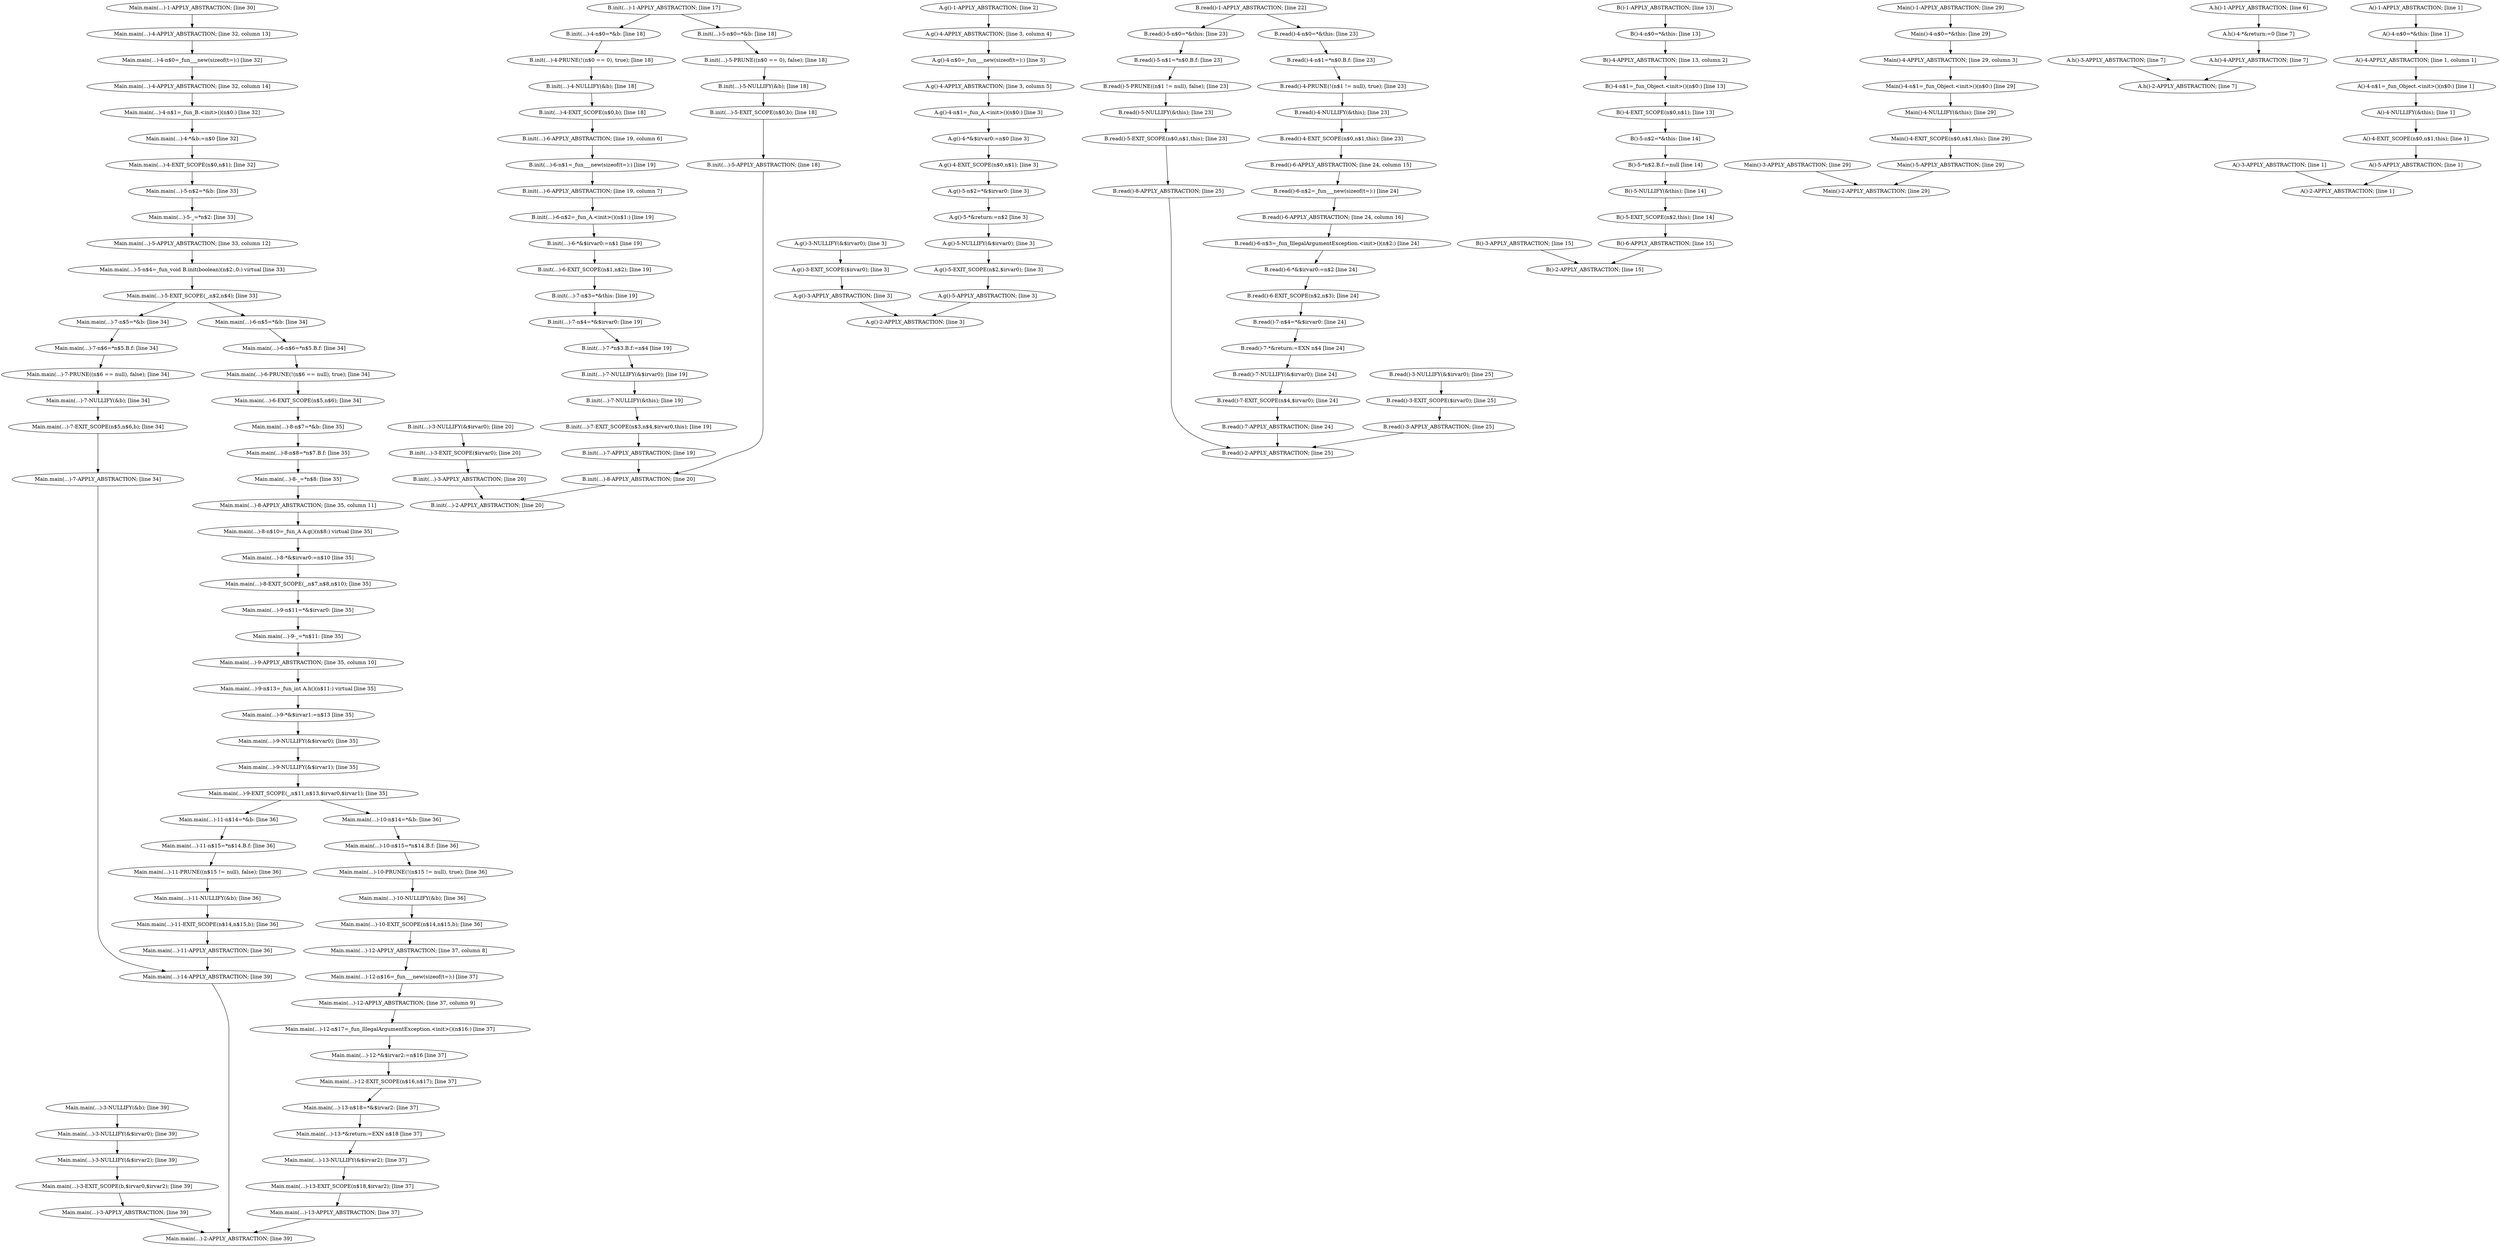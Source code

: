 digraph G {
  "Main.main(...)-9-n$13=_fun_int A.h()(n$11:) virtual [line 35]";
  "B.init(...)-3-NULLIFY(&$irvar0); [line 20]";
  "B.init(...)-5-EXIT_SCOPE(n$0,b); [line 18]";
  "A.g()-5-NULLIFY(&$irvar0); [line 3]";
  "B.read()-4-EXIT_SCOPE(n$0,n$1,this); [line 23]";
  "B()-3-APPLY_ABSTRACTION; [line 15]";
  "A.g()-4-n$0=_fun___new(sizeof(t=):) [line 3]";
  "B.read()-4-n$1=*n$0.B.f: [line 23]";
  "A.g()-4-APPLY_ABSTRACTION; [line 3, column 4]";
  "B()-4-n$1=_fun_Object.<init>()(n$0:) [line 13]";
  "B.read()-8-APPLY_ABSTRACTION; [line 25]";
  "Main.main(...)-4-n$0=_fun___new(sizeof(t=):) [line 32]";
  "Main.main(...)-8-n$10=_fun_A A.g()(n$8:) virtual [line 35]";
  "A.g()-3-APPLY_ABSTRACTION; [line 3]";
  "A.g()-4-*&$irvar0:=n$0 [line 3]";
  "B()-5-*n$2.B.f:=null [line 14]";
  "B.init(...)-4-NULLIFY(&b); [line 18]";
  "Main.main(...)-3-NULLIFY(&b); [line 39]";
  "B.init(...)-6-*&$irvar0:=n$1 [line 19]";
  "Main.main(...)-4-APPLY_ABSTRACTION; [line 32, column 13]";
  "Main()-4-NULLIFY(&this); [line 29]";
  "Main.main(...)-6-PRUNE(!(n$6 == null), true); [line 34]";
  "A.h()-4-*&return:=0 [line 7]";
  "B.read()-1-APPLY_ABSTRACTION; [line 22]";
  "Main.main(...)-9-NULLIFY(&$irvar1); [line 35]";
  "B.init(...)-7-n$4=*&$irvar0: [line 19]";
  "B.read()-7-APPLY_ABSTRACTION; [line 24]";
  "A.g()-2-APPLY_ABSTRACTION; [line 3]";
  "Main.main(...)-7-EXIT_SCOPE(n$5,n$6,b); [line 34]";
  "B.init(...)-7-NULLIFY(&this); [line 19]";
  "A()-4-NULLIFY(&this); [line 1]";
  "A.h()-4-APPLY_ABSTRACTION; [line 7]";
  "B()-5-EXIT_SCOPE(n$2,this); [line 14]";
  "Main.main(...)-9-_=*n$11: [line 35]";
  "Main.main(...)-11-EXIT_SCOPE(n$14,n$15,b); [line 36]";
  "Main.main(...)-12-EXIT_SCOPE(n$16,n$17); [line 37]";
  "B.read()-5-EXIT_SCOPE(n$0,n$1,this); [line 23]";
  "Main.main(...)-6-EXIT_SCOPE(n$5,n$6); [line 34]";
  "B.init(...)-7-NULLIFY(&$irvar0); [line 19]";
  "B()-4-EXIT_SCOPE(n$0,n$1); [line 13]";
  "Main.main(...)-3-APPLY_ABSTRACTION; [line 39]";
  "Main.main(...)-11-n$15=*n$14.B.f: [line 36]";
  "Main()-3-APPLY_ABSTRACTION; [line 29]";
  "Main.main(...)-3-EXIT_SCOPE(b,$irvar0,$irvar2); [line 39]";
  "Main.main(...)-14-APPLY_ABSTRACTION; [line 39]";
  "A.g()-5-EXIT_SCOPE(n$2,$irvar0); [line 3]";
  "Main.main(...)-7-n$5=*&b: [line 34]";
  "Main.main(...)-11-NULLIFY(&b); [line 36]";
  "Main.main(...)-11-n$14=*&b: [line 36]";
  "B.init(...)-8-APPLY_ABSTRACTION; [line 20]";
  "B.read()-7-NULLIFY(&$irvar0); [line 24]";
  "Main.main(...)-3-NULLIFY(&$irvar2); [line 39]";
  "Main.main(...)-9-NULLIFY(&$irvar0); [line 35]";
  "Main.main(...)-10-n$15=*n$14.B.f: [line 36]";
  "Main.main(...)-4-APPLY_ABSTRACTION; [line 32, column 14]";
  "Main()-4-APPLY_ABSTRACTION; [line 29, column 3]";
  "B.init(...)-5-PRUNE((n$0 == 0), false); [line 18]";
  "Main.main(...)-5-n$2=*&b: [line 33]";
  "Main.main(...)-6-n$5=*&b: [line 34]";
  "A()-4-APPLY_ABSTRACTION; [line 1, column 1]";
  "B.read()-7-EXIT_SCOPE(n$4,$irvar0); [line 24]";
  "A.g()-4-APPLY_ABSTRACTION; [line 3, column 5]";
  "Main.main(...)-8-APPLY_ABSTRACTION; [line 35, column 11]";
  "Main.main(...)-8-n$8=*n$7.B.f: [line 35]";
  "Main()-5-APPLY_ABSTRACTION; [line 29]";
  "Main.main(...)-4-*&b:=n$0 [line 32]";
  "Main.main(...)-5-APPLY_ABSTRACTION; [line 33, column 12]";
  "B.read()-7-n$4=*&$irvar0: [line 24]";
  "A()-2-APPLY_ABSTRACTION; [line 1]";
  "B.init(...)-1-APPLY_ABSTRACTION; [line 17]";
  "B.init(...)-2-APPLY_ABSTRACTION; [line 20]";
  "A.g()-5-n$2=*&$irvar0: [line 3]";
  "B()-4-APPLY_ABSTRACTION; [line 13, column 2]";
  "Main()-4-n$0=*&this: [line 29]";
  "Main.main(...)-13-EXIT_SCOPE(n$18,$irvar2); [line 37]";
  "B.init(...)-3-EXIT_SCOPE($irvar0); [line 20]";
  "B.read()-5-n$0=*&this: [line 23]";
  "A.g()-4-EXIT_SCOPE(n$0,n$1); [line 3]";
  "B.read()-2-APPLY_ABSTRACTION; [line 25]";
  "Main.main(...)-2-APPLY_ABSTRACTION; [line 39]";
  "B.init(...)-4-n$0=*&b: [line 18]";
  "Main()-4-EXIT_SCOPE(n$0,n$1,this); [line 29]";
  "B.init(...)-5-APPLY_ABSTRACTION; [line 18]";
  "B.init(...)-7-EXIT_SCOPE(n$3,n$4,$irvar0,this); [line 19]";
  "Main.main(...)-10-NULLIFY(&b); [line 36]";
  "B.init(...)-6-n$2=_fun_A.<init>()(n$1:) [line 19]";
  "A.h()-1-APPLY_ABSTRACTION; [line 6]";
  "A.g()-5-*&return:=n$2 [line 3]";
  "Main.main(...)-12-APPLY_ABSTRACTION; [line 37, column 8]";
  "A.h()-2-APPLY_ABSTRACTION; [line 7]";
  "A()-4-EXIT_SCOPE(n$0,n$1,this); [line 1]";
  "B.read()-6-APPLY_ABSTRACTION; [line 24, column 16]";
  "Main()-4-n$1=_fun_Object.<init>()(n$0:) [line 29]";
  "Main.main(...)-10-PRUNE(!(n$15 != null), true); [line 36]";
  "A.g()-3-EXIT_SCOPE($irvar0); [line 3]";
  "A()-5-APPLY_ABSTRACTION; [line 1]";
  "B.read()-6-n$2=_fun___new(sizeof(t=):) [line 24]";
  "Main.main(...)-13-*&return:=EXN n$18 [line 37]";
  "Main.main(...)-9-n$11=*&$irvar0: [line 35]";
  "Main.main(...)-11-APPLY_ABSTRACTION; [line 36]";
  "A()-4-n$0=*&this: [line 1]";
  "Main()-1-APPLY_ABSTRACTION; [line 29]";
  "Main.main(...)-5-_=*n$2: [line 33]";
  "Main.main(...)-10-EXIT_SCOPE(n$14,n$15,b); [line 36]";
  "B.init(...)-6-APPLY_ABSTRACTION; [line 19, column 6]";
  "B.read()-3-NULLIFY(&$irvar0); [line 25]";
  "Main.main(...)-8-EXIT_SCOPE(_,n$7,n$8,n$10); [line 35]";
  "B()-4-n$0=*&this: [line 13]";
  "B.read()-6-*&$irvar0:=n$2 [line 24]";
  "B.init(...)-5-NULLIFY(&b); [line 18]";
  "A.g()-1-APPLY_ABSTRACTION; [line 2]";
  "Main.main(...)-7-n$6=*n$5.B.f: [line 34]";
  "B.read()-6-EXIT_SCOPE(n$2,n$3); [line 24]";
  "B.read()-6-n$3=_fun_IllegalArgumentException.<init>()(n$2:) [line 24]";
  "Main.main(...)-3-NULLIFY(&$irvar0); [line 39]";
  "B.read()-4-PRUNE(!(n$1 != null), true); [line 23]";
  "B.init(...)-6-n$1=_fun___new(sizeof(t=):) [line 19]";
  "B()-1-APPLY_ABSTRACTION; [line 13]";
  "Main.main(...)-13-n$18=*&$irvar2: [line 37]";
  "B.init(...)-7-APPLY_ABSTRACTION; [line 19]";
  "Main.main(...)-4-EXIT_SCOPE(n$0,n$1); [line 32]";
  "Main.main(...)-13-NULLIFY(&$irvar2); [line 37]";
  "Main.main(...)-9-EXIT_SCOPE(_,n$11,n$13,$irvar0,$irvar1); [line 35]";
  "Main.main(...)-12-APPLY_ABSTRACTION; [line 37, column 9]";
  "Main.main(...)-13-APPLY_ABSTRACTION; [line 37]";
  "Main.main(...)-7-PRUNE((n$6 == null), false); [line 34]";
  "B.init(...)-4-EXIT_SCOPE(n$0,b); [line 18]";
  "A()-4-n$1=_fun_Object.<init>()(n$0:) [line 1]";
  "Main.main(...)-12-n$17=_fun_IllegalArgumentException.<init>()(n$16:) [line 37]";
  "Main.main(...)-8-_=*n$8: [line 35]";
  "Main.main(...)-9-*&$irvar1:=n$13 [line 35]";
  "Main.main(...)-10-n$14=*&b: [line 36]";
  "B.init(...)-5-n$0=*&b: [line 18]";
  "B.read()-7-*&return:=EXN n$4 [line 24]";
  "Main.main(...)-5-n$4=_fun_void B.init(boolean)(n$2:,0:) virtual [line 33]";
  "B.init(...)-4-PRUNE(!(n$0 == 0), true); [line 18]";
  "Main()-2-APPLY_ABSTRACTION; [line 29]";
  "B.init(...)-6-APPLY_ABSTRACTION; [line 19, column 7]";
  "B.init(...)-7-*n$3.B.f:=n$4 [line 19]";
  "B.read()-6-APPLY_ABSTRACTION; [line 24, column 15]";
  "Main.main(...)-8-*&$irvar0:=n$10 [line 35]";
  "B()-5-NULLIFY(&this); [line 14]";
  "B()-6-APPLY_ABSTRACTION; [line 15]";
  "B.read()-3-EXIT_SCOPE($irvar0); [line 25]";
  "A.g()-4-n$1=_fun_A.<init>()(n$0:) [line 3]";
  "Main.main(...)-1-APPLY_ABSTRACTION; [line 30]";
  "A.h()-3-APPLY_ABSTRACTION; [line 7]";
  "B.init(...)-3-APPLY_ABSTRACTION; [line 20]";
  "B.read()-5-PRUNE((n$1 != null), false); [line 23]";
  "Main.main(...)-8-n$7=*&b: [line 35]";
  "B()-5-n$2=*&this: [line 14]";
  "Main.main(...)-7-NULLIFY(&b); [line 34]";
  "Main.main(...)-4-n$1=_fun_B.<init>()(n$0:) [line 32]";
  "B.init(...)-7-n$3=*&this: [line 19]";
  "Main.main(...)-12-*&$irvar2:=n$16 [line 37]";
  "A.g()-3-NULLIFY(&$irvar0); [line 3]";
  "A()-1-APPLY_ABSTRACTION; [line 1]";
  "B.read()-5-NULLIFY(&this); [line 23]";
  "Main.main(...)-11-PRUNE((n$15 != null), false); [line 36]";
  "B.init(...)-6-EXIT_SCOPE(n$1,n$2); [line 19]";
  "B.read()-3-APPLY_ABSTRACTION; [line 25]";
  "B.read()-4-NULLIFY(&this); [line 23]";
  "B.read()-5-n$1=*n$0.B.f: [line 23]";
  "Main.main(...)-12-n$16=_fun___new(sizeof(t=):) [line 37]";
  "Main.main(...)-6-n$6=*n$5.B.f: [line 34]";
  "Main.main(...)-9-APPLY_ABSTRACTION; [line 35, column 10]";
  "A()-3-APPLY_ABSTRACTION; [line 1]";
  "Main.main(...)-5-EXIT_SCOPE(_,n$2,n$4); [line 33]";
  "Main.main(...)-7-APPLY_ABSTRACTION; [line 34]";
  "B.read()-4-n$0=*&this: [line 23]";
  "A.g()-5-APPLY_ABSTRACTION; [line 3]";
  "B()-2-APPLY_ABSTRACTION; [line 15]";
  
  
  "Main.main(...)-9-n$13=_fun_int A.h()(n$11:) virtual [line 35]" -> "Main.main(...)-9-*&$irvar1:=n$13 [line 35]";
  "B.init(...)-3-NULLIFY(&$irvar0); [line 20]" -> "B.init(...)-3-EXIT_SCOPE($irvar0); [line 20]";
  "B.init(...)-5-EXIT_SCOPE(n$0,b); [line 18]" -> "B.init(...)-5-APPLY_ABSTRACTION; [line 18]";
  "A.g()-5-NULLIFY(&$irvar0); [line 3]" -> "A.g()-5-EXIT_SCOPE(n$2,$irvar0); [line 3]";
  "B.read()-4-EXIT_SCOPE(n$0,n$1,this); [line 23]" -> "B.read()-6-APPLY_ABSTRACTION; [line 24, column 15]";
  "B()-3-APPLY_ABSTRACTION; [line 15]" -> "B()-2-APPLY_ABSTRACTION; [line 15]";
  "A.g()-4-n$0=_fun___new(sizeof(t=):) [line 3]" -> "A.g()-4-APPLY_ABSTRACTION; [line 3, column 5]";
  "B.read()-4-n$1=*n$0.B.f: [line 23]" -> "B.read()-4-PRUNE(!(n$1 != null), true); [line 23]";
  "A.g()-4-APPLY_ABSTRACTION; [line 3, column 4]" -> "A.g()-4-n$0=_fun___new(sizeof(t=):) [line 3]";
  "B()-4-n$1=_fun_Object.<init>()(n$0:) [line 13]" -> "B()-4-EXIT_SCOPE(n$0,n$1); [line 13]";
  "B.read()-8-APPLY_ABSTRACTION; [line 25]" -> "B.read()-2-APPLY_ABSTRACTION; [line 25]";
  "Main.main(...)-4-n$0=_fun___new(sizeof(t=):) [line 32]" -> "Main.main(...)-4-APPLY_ABSTRACTION; [line 32, column 14]";
  "Main.main(...)-8-n$10=_fun_A A.g()(n$8:) virtual [line 35]" -> "Main.main(...)-8-*&$irvar0:=n$10 [line 35]";
  "A.g()-3-APPLY_ABSTRACTION; [line 3]" -> "A.g()-2-APPLY_ABSTRACTION; [line 3]";
  "A.g()-4-*&$irvar0:=n$0 [line 3]" -> "A.g()-4-EXIT_SCOPE(n$0,n$1); [line 3]";
  "B()-5-*n$2.B.f:=null [line 14]" -> "B()-5-NULLIFY(&this); [line 14]";
  "B.init(...)-4-NULLIFY(&b); [line 18]" -> "B.init(...)-4-EXIT_SCOPE(n$0,b); [line 18]";
  "Main.main(...)-3-NULLIFY(&b); [line 39]" -> "Main.main(...)-3-NULLIFY(&$irvar0); [line 39]";
  "B.init(...)-6-*&$irvar0:=n$1 [line 19]" -> "B.init(...)-6-EXIT_SCOPE(n$1,n$2); [line 19]";
  "Main.main(...)-4-APPLY_ABSTRACTION; [line 32, column 13]" -> "Main.main(...)-4-n$0=_fun___new(sizeof(t=):) [line 32]";
  "Main()-4-NULLIFY(&this); [line 29]" -> "Main()-4-EXIT_SCOPE(n$0,n$1,this); [line 29]";
  "Main.main(...)-6-PRUNE(!(n$6 == null), true); [line 34]" -> "Main.main(...)-6-EXIT_SCOPE(n$5,n$6); [line 34]";
  "A.h()-4-*&return:=0 [line 7]" -> "A.h()-4-APPLY_ABSTRACTION; [line 7]";
  "B.read()-1-APPLY_ABSTRACTION; [line 22]" -> "B.read()-4-n$0=*&this: [line 23]";
  "B.read()-1-APPLY_ABSTRACTION; [line 22]" -> "B.read()-5-n$0=*&this: [line 23]";
  "Main.main(...)-9-NULLIFY(&$irvar1); [line 35]" -> "Main.main(...)-9-EXIT_SCOPE(_,n$11,n$13,$irvar0,$irvar1); [line 35]";
  "B.init(...)-7-n$4=*&$irvar0: [line 19]" -> "B.init(...)-7-*n$3.B.f:=n$4 [line 19]";
  "B.read()-7-APPLY_ABSTRACTION; [line 24]" -> "B.read()-2-APPLY_ABSTRACTION; [line 25]";
  "Main.main(...)-7-EXIT_SCOPE(n$5,n$6,b); [line 34]" -> "Main.main(...)-7-APPLY_ABSTRACTION; [line 34]";
  "B.init(...)-7-NULLIFY(&this); [line 19]" -> "B.init(...)-7-EXIT_SCOPE(n$3,n$4,$irvar0,this); [line 19]";
  "A()-4-NULLIFY(&this); [line 1]" -> "A()-4-EXIT_SCOPE(n$0,n$1,this); [line 1]";
  "A.h()-4-APPLY_ABSTRACTION; [line 7]" -> "A.h()-2-APPLY_ABSTRACTION; [line 7]";
  "B()-5-EXIT_SCOPE(n$2,this); [line 14]" -> "B()-6-APPLY_ABSTRACTION; [line 15]";
  "Main.main(...)-9-_=*n$11: [line 35]" -> "Main.main(...)-9-APPLY_ABSTRACTION; [line 35, column 10]";
  "Main.main(...)-11-EXIT_SCOPE(n$14,n$15,b); [line 36]" -> "Main.main(...)-11-APPLY_ABSTRACTION; [line 36]";
  "Main.main(...)-12-EXIT_SCOPE(n$16,n$17); [line 37]" -> "Main.main(...)-13-n$18=*&$irvar2: [line 37]";
  "B.read()-5-EXIT_SCOPE(n$0,n$1,this); [line 23]" -> "B.read()-8-APPLY_ABSTRACTION; [line 25]";
  "Main.main(...)-6-EXIT_SCOPE(n$5,n$6); [line 34]" -> "Main.main(...)-8-n$7=*&b: [line 35]";
  "B.init(...)-7-NULLIFY(&$irvar0); [line 19]" -> "B.init(...)-7-NULLIFY(&this); [line 19]";
  "B()-4-EXIT_SCOPE(n$0,n$1); [line 13]" -> "B()-5-n$2=*&this: [line 14]";
  "Main.main(...)-3-APPLY_ABSTRACTION; [line 39]" -> "Main.main(...)-2-APPLY_ABSTRACTION; [line 39]";
  "Main.main(...)-11-n$15=*n$14.B.f: [line 36]" -> "Main.main(...)-11-PRUNE((n$15 != null), false); [line 36]";
  "Main()-3-APPLY_ABSTRACTION; [line 29]" -> "Main()-2-APPLY_ABSTRACTION; [line 29]";
  "Main.main(...)-3-EXIT_SCOPE(b,$irvar0,$irvar2); [line 39]" -> "Main.main(...)-3-APPLY_ABSTRACTION; [line 39]";
  "Main.main(...)-14-APPLY_ABSTRACTION; [line 39]" -> "Main.main(...)-2-APPLY_ABSTRACTION; [line 39]";
  "A.g()-5-EXIT_SCOPE(n$2,$irvar0); [line 3]" -> "A.g()-5-APPLY_ABSTRACTION; [line 3]";
  "Main.main(...)-7-n$5=*&b: [line 34]" -> "Main.main(...)-7-n$6=*n$5.B.f: [line 34]";
  "Main.main(...)-11-NULLIFY(&b); [line 36]" -> "Main.main(...)-11-EXIT_SCOPE(n$14,n$15,b); [line 36]";
  "Main.main(...)-11-n$14=*&b: [line 36]" -> "Main.main(...)-11-n$15=*n$14.B.f: [line 36]";
  "B.init(...)-8-APPLY_ABSTRACTION; [line 20]" -> "B.init(...)-2-APPLY_ABSTRACTION; [line 20]";
  "B.read()-7-NULLIFY(&$irvar0); [line 24]" -> "B.read()-7-EXIT_SCOPE(n$4,$irvar0); [line 24]";
  "Main.main(...)-3-NULLIFY(&$irvar2); [line 39]" -> "Main.main(...)-3-EXIT_SCOPE(b,$irvar0,$irvar2); [line 39]";
  "Main.main(...)-9-NULLIFY(&$irvar0); [line 35]" -> "Main.main(...)-9-NULLIFY(&$irvar1); [line 35]";
  "Main.main(...)-10-n$15=*n$14.B.f: [line 36]" -> "Main.main(...)-10-PRUNE(!(n$15 != null), true); [line 36]";
  "Main.main(...)-4-APPLY_ABSTRACTION; [line 32, column 14]" -> "Main.main(...)-4-n$1=_fun_B.<init>()(n$0:) [line 32]";
  "Main()-4-APPLY_ABSTRACTION; [line 29, column 3]" -> "Main()-4-n$1=_fun_Object.<init>()(n$0:) [line 29]";
  "B.init(...)-5-PRUNE((n$0 == 0), false); [line 18]" -> "B.init(...)-5-NULLIFY(&b); [line 18]";
  "Main.main(...)-5-n$2=*&b: [line 33]" -> "Main.main(...)-5-_=*n$2: [line 33]";
  "Main.main(...)-6-n$5=*&b: [line 34]" -> "Main.main(...)-6-n$6=*n$5.B.f: [line 34]";
  "A()-4-APPLY_ABSTRACTION; [line 1, column 1]" -> "A()-4-n$1=_fun_Object.<init>()(n$0:) [line 1]";
  "B.read()-7-EXIT_SCOPE(n$4,$irvar0); [line 24]" -> "B.read()-7-APPLY_ABSTRACTION; [line 24]";
  "A.g()-4-APPLY_ABSTRACTION; [line 3, column 5]" -> "A.g()-4-n$1=_fun_A.<init>()(n$0:) [line 3]";
  "Main.main(...)-8-APPLY_ABSTRACTION; [line 35, column 11]" -> "Main.main(...)-8-n$10=_fun_A A.g()(n$8:) virtual [line 35]";
  "Main.main(...)-8-n$8=*n$7.B.f: [line 35]" -> "Main.main(...)-8-_=*n$8: [line 35]";
  "Main()-5-APPLY_ABSTRACTION; [line 29]" -> "Main()-2-APPLY_ABSTRACTION; [line 29]";
  "Main.main(...)-4-*&b:=n$0 [line 32]" -> "Main.main(...)-4-EXIT_SCOPE(n$0,n$1); [line 32]";
  "Main.main(...)-5-APPLY_ABSTRACTION; [line 33, column 12]" -> "Main.main(...)-5-n$4=_fun_void B.init(boolean)(n$2:,0:) virtual [line 33]";
  "B.read()-7-n$4=*&$irvar0: [line 24]" -> "B.read()-7-*&return:=EXN n$4 [line 24]";
  "B.init(...)-1-APPLY_ABSTRACTION; [line 17]" -> "B.init(...)-4-n$0=*&b: [line 18]";
  "B.init(...)-1-APPLY_ABSTRACTION; [line 17]" -> "B.init(...)-5-n$0=*&b: [line 18]";
  "A.g()-5-n$2=*&$irvar0: [line 3]" -> "A.g()-5-*&return:=n$2 [line 3]";
  "B()-4-APPLY_ABSTRACTION; [line 13, column 2]" -> "B()-4-n$1=_fun_Object.<init>()(n$0:) [line 13]";
  "Main()-4-n$0=*&this: [line 29]" -> "Main()-4-APPLY_ABSTRACTION; [line 29, column 3]";
  "Main.main(...)-13-EXIT_SCOPE(n$18,$irvar2); [line 37]" -> "Main.main(...)-13-APPLY_ABSTRACTION; [line 37]";
  "B.init(...)-3-EXIT_SCOPE($irvar0); [line 20]" -> "B.init(...)-3-APPLY_ABSTRACTION; [line 20]";
  "B.read()-5-n$0=*&this: [line 23]" -> "B.read()-5-n$1=*n$0.B.f: [line 23]";
  "A.g()-4-EXIT_SCOPE(n$0,n$1); [line 3]" -> "A.g()-5-n$2=*&$irvar0: [line 3]";
  "B.init(...)-4-n$0=*&b: [line 18]" -> "B.init(...)-4-PRUNE(!(n$0 == 0), true); [line 18]";
  "Main()-4-EXIT_SCOPE(n$0,n$1,this); [line 29]" -> "Main()-5-APPLY_ABSTRACTION; [line 29]";
  "B.init(...)-5-APPLY_ABSTRACTION; [line 18]" -> "B.init(...)-8-APPLY_ABSTRACTION; [line 20]";
  "B.init(...)-7-EXIT_SCOPE(n$3,n$4,$irvar0,this); [line 19]" -> "B.init(...)-7-APPLY_ABSTRACTION; [line 19]";
  "Main.main(...)-10-NULLIFY(&b); [line 36]" -> "Main.main(...)-10-EXIT_SCOPE(n$14,n$15,b); [line 36]";
  "B.init(...)-6-n$2=_fun_A.<init>()(n$1:) [line 19]" -> "B.init(...)-6-*&$irvar0:=n$1 [line 19]";
  "A.h()-1-APPLY_ABSTRACTION; [line 6]" -> "A.h()-4-*&return:=0 [line 7]";
  "A.g()-5-*&return:=n$2 [line 3]" -> "A.g()-5-NULLIFY(&$irvar0); [line 3]";
  "Main.main(...)-12-APPLY_ABSTRACTION; [line 37, column 8]" -> "Main.main(...)-12-n$16=_fun___new(sizeof(t=):) [line 37]";
  "A()-4-EXIT_SCOPE(n$0,n$1,this); [line 1]" -> "A()-5-APPLY_ABSTRACTION; [line 1]";
  "B.read()-6-APPLY_ABSTRACTION; [line 24, column 16]" -> "B.read()-6-n$3=_fun_IllegalArgumentException.<init>()(n$2:) [line 24]";
  "Main()-4-n$1=_fun_Object.<init>()(n$0:) [line 29]" -> "Main()-4-NULLIFY(&this); [line 29]";
  "Main.main(...)-10-PRUNE(!(n$15 != null), true); [line 36]" -> "Main.main(...)-10-NULLIFY(&b); [line 36]";
  "A.g()-3-EXIT_SCOPE($irvar0); [line 3]" -> "A.g()-3-APPLY_ABSTRACTION; [line 3]";
  "A()-5-APPLY_ABSTRACTION; [line 1]" -> "A()-2-APPLY_ABSTRACTION; [line 1]";
  "B.read()-6-n$2=_fun___new(sizeof(t=):) [line 24]" -> "B.read()-6-APPLY_ABSTRACTION; [line 24, column 16]";
  "Main.main(...)-13-*&return:=EXN n$18 [line 37]" -> "Main.main(...)-13-NULLIFY(&$irvar2); [line 37]";
  "Main.main(...)-9-n$11=*&$irvar0: [line 35]" -> "Main.main(...)-9-_=*n$11: [line 35]";
  "Main.main(...)-11-APPLY_ABSTRACTION; [line 36]" -> "Main.main(...)-14-APPLY_ABSTRACTION; [line 39]";
  "A()-4-n$0=*&this: [line 1]" -> "A()-4-APPLY_ABSTRACTION; [line 1, column 1]";
  "Main()-1-APPLY_ABSTRACTION; [line 29]" -> "Main()-4-n$0=*&this: [line 29]";
  "Main.main(...)-5-_=*n$2: [line 33]" -> "Main.main(...)-5-APPLY_ABSTRACTION; [line 33, column 12]";
  "Main.main(...)-10-EXIT_SCOPE(n$14,n$15,b); [line 36]" -> "Main.main(...)-12-APPLY_ABSTRACTION; [line 37, column 8]";
  "B.init(...)-6-APPLY_ABSTRACTION; [line 19, column 6]" -> "B.init(...)-6-n$1=_fun___new(sizeof(t=):) [line 19]";
  "B.read()-3-NULLIFY(&$irvar0); [line 25]" -> "B.read()-3-EXIT_SCOPE($irvar0); [line 25]";
  "Main.main(...)-8-EXIT_SCOPE(_,n$7,n$8,n$10); [line 35]" -> "Main.main(...)-9-n$11=*&$irvar0: [line 35]";
  "B()-4-n$0=*&this: [line 13]" -> "B()-4-APPLY_ABSTRACTION; [line 13, column 2]";
  "B.read()-6-*&$irvar0:=n$2 [line 24]" -> "B.read()-6-EXIT_SCOPE(n$2,n$3); [line 24]";
  "B.init(...)-5-NULLIFY(&b); [line 18]" -> "B.init(...)-5-EXIT_SCOPE(n$0,b); [line 18]";
  "A.g()-1-APPLY_ABSTRACTION; [line 2]" -> "A.g()-4-APPLY_ABSTRACTION; [line 3, column 4]";
  "Main.main(...)-7-n$6=*n$5.B.f: [line 34]" -> "Main.main(...)-7-PRUNE((n$6 == null), false); [line 34]";
  "B.read()-6-EXIT_SCOPE(n$2,n$3); [line 24]" -> "B.read()-7-n$4=*&$irvar0: [line 24]";
  "B.read()-6-n$3=_fun_IllegalArgumentException.<init>()(n$2:) [line 24]" -> "B.read()-6-*&$irvar0:=n$2 [line 24]";
  "Main.main(...)-3-NULLIFY(&$irvar0); [line 39]" -> "Main.main(...)-3-NULLIFY(&$irvar2); [line 39]";
  "B.read()-4-PRUNE(!(n$1 != null), true); [line 23]" -> "B.read()-4-NULLIFY(&this); [line 23]";
  "B.init(...)-6-n$1=_fun___new(sizeof(t=):) [line 19]" -> "B.init(...)-6-APPLY_ABSTRACTION; [line 19, column 7]";
  "B()-1-APPLY_ABSTRACTION; [line 13]" -> "B()-4-n$0=*&this: [line 13]";
  "Main.main(...)-13-n$18=*&$irvar2: [line 37]" -> "Main.main(...)-13-*&return:=EXN n$18 [line 37]";
  "B.init(...)-7-APPLY_ABSTRACTION; [line 19]" -> "B.init(...)-8-APPLY_ABSTRACTION; [line 20]";
  "Main.main(...)-4-EXIT_SCOPE(n$0,n$1); [line 32]" -> "Main.main(...)-5-n$2=*&b: [line 33]";
  "Main.main(...)-13-NULLIFY(&$irvar2); [line 37]" -> "Main.main(...)-13-EXIT_SCOPE(n$18,$irvar2); [line 37]";
  "Main.main(...)-9-EXIT_SCOPE(_,n$11,n$13,$irvar0,$irvar1); [line 35]" -> "Main.main(...)-10-n$14=*&b: [line 36]";
  "Main.main(...)-9-EXIT_SCOPE(_,n$11,n$13,$irvar0,$irvar1); [line 35]" -> "Main.main(...)-11-n$14=*&b: [line 36]";
  "Main.main(...)-12-APPLY_ABSTRACTION; [line 37, column 9]" -> "Main.main(...)-12-n$17=_fun_IllegalArgumentException.<init>()(n$16:) [line 37]";
  "Main.main(...)-13-APPLY_ABSTRACTION; [line 37]" -> "Main.main(...)-2-APPLY_ABSTRACTION; [line 39]";
  "Main.main(...)-7-PRUNE((n$6 == null), false); [line 34]" -> "Main.main(...)-7-NULLIFY(&b); [line 34]";
  "B.init(...)-4-EXIT_SCOPE(n$0,b); [line 18]" -> "B.init(...)-6-APPLY_ABSTRACTION; [line 19, column 6]";
  "A()-4-n$1=_fun_Object.<init>()(n$0:) [line 1]" -> "A()-4-NULLIFY(&this); [line 1]";
  "Main.main(...)-12-n$17=_fun_IllegalArgumentException.<init>()(n$16:) [line 37]" -> "Main.main(...)-12-*&$irvar2:=n$16 [line 37]";
  "Main.main(...)-8-_=*n$8: [line 35]" -> "Main.main(...)-8-APPLY_ABSTRACTION; [line 35, column 11]";
  "Main.main(...)-9-*&$irvar1:=n$13 [line 35]" -> "Main.main(...)-9-NULLIFY(&$irvar0); [line 35]";
  "Main.main(...)-10-n$14=*&b: [line 36]" -> "Main.main(...)-10-n$15=*n$14.B.f: [line 36]";
  "B.init(...)-5-n$0=*&b: [line 18]" -> "B.init(...)-5-PRUNE((n$0 == 0), false); [line 18]";
  "B.read()-7-*&return:=EXN n$4 [line 24]" -> "B.read()-7-NULLIFY(&$irvar0); [line 24]";
  "Main.main(...)-5-n$4=_fun_void B.init(boolean)(n$2:,0:) virtual [line 33]" -> "Main.main(...)-5-EXIT_SCOPE(_,n$2,n$4); [line 33]";
  "B.init(...)-4-PRUNE(!(n$0 == 0), true); [line 18]" -> "B.init(...)-4-NULLIFY(&b); [line 18]";
  "B.init(...)-6-APPLY_ABSTRACTION; [line 19, column 7]" -> "B.init(...)-6-n$2=_fun_A.<init>()(n$1:) [line 19]";
  "B.init(...)-7-*n$3.B.f:=n$4 [line 19]" -> "B.init(...)-7-NULLIFY(&$irvar0); [line 19]";
  "B.read()-6-APPLY_ABSTRACTION; [line 24, column 15]" -> "B.read()-6-n$2=_fun___new(sizeof(t=):) [line 24]";
  "Main.main(...)-8-*&$irvar0:=n$10 [line 35]" -> "Main.main(...)-8-EXIT_SCOPE(_,n$7,n$8,n$10); [line 35]";
  "B()-5-NULLIFY(&this); [line 14]" -> "B()-5-EXIT_SCOPE(n$2,this); [line 14]";
  "B()-6-APPLY_ABSTRACTION; [line 15]" -> "B()-2-APPLY_ABSTRACTION; [line 15]";
  "B.read()-3-EXIT_SCOPE($irvar0); [line 25]" -> "B.read()-3-APPLY_ABSTRACTION; [line 25]";
  "A.g()-4-n$1=_fun_A.<init>()(n$0:) [line 3]" -> "A.g()-4-*&$irvar0:=n$0 [line 3]";
  "Main.main(...)-1-APPLY_ABSTRACTION; [line 30]" -> "Main.main(...)-4-APPLY_ABSTRACTION; [line 32, column 13]";
  "A.h()-3-APPLY_ABSTRACTION; [line 7]" -> "A.h()-2-APPLY_ABSTRACTION; [line 7]";
  "B.init(...)-3-APPLY_ABSTRACTION; [line 20]" -> "B.init(...)-2-APPLY_ABSTRACTION; [line 20]";
  "B.read()-5-PRUNE((n$1 != null), false); [line 23]" -> "B.read()-5-NULLIFY(&this); [line 23]";
  "Main.main(...)-8-n$7=*&b: [line 35]" -> "Main.main(...)-8-n$8=*n$7.B.f: [line 35]";
  "B()-5-n$2=*&this: [line 14]" -> "B()-5-*n$2.B.f:=null [line 14]";
  "Main.main(...)-7-NULLIFY(&b); [line 34]" -> "Main.main(...)-7-EXIT_SCOPE(n$5,n$6,b); [line 34]";
  "Main.main(...)-4-n$1=_fun_B.<init>()(n$0:) [line 32]" -> "Main.main(...)-4-*&b:=n$0 [line 32]";
  "B.init(...)-7-n$3=*&this: [line 19]" -> "B.init(...)-7-n$4=*&$irvar0: [line 19]";
  "Main.main(...)-12-*&$irvar2:=n$16 [line 37]" -> "Main.main(...)-12-EXIT_SCOPE(n$16,n$17); [line 37]";
  "A.g()-3-NULLIFY(&$irvar0); [line 3]" -> "A.g()-3-EXIT_SCOPE($irvar0); [line 3]";
  "A()-1-APPLY_ABSTRACTION; [line 1]" -> "A()-4-n$0=*&this: [line 1]";
  "B.read()-5-NULLIFY(&this); [line 23]" -> "B.read()-5-EXIT_SCOPE(n$0,n$1,this); [line 23]";
  "Main.main(...)-11-PRUNE((n$15 != null), false); [line 36]" -> "Main.main(...)-11-NULLIFY(&b); [line 36]";
  "B.init(...)-6-EXIT_SCOPE(n$1,n$2); [line 19]" -> "B.init(...)-7-n$3=*&this: [line 19]";
  "B.read()-3-APPLY_ABSTRACTION; [line 25]" -> "B.read()-2-APPLY_ABSTRACTION; [line 25]";
  "B.read()-4-NULLIFY(&this); [line 23]" -> "B.read()-4-EXIT_SCOPE(n$0,n$1,this); [line 23]";
  "B.read()-5-n$1=*n$0.B.f: [line 23]" -> "B.read()-5-PRUNE((n$1 != null), false); [line 23]";
  "Main.main(...)-12-n$16=_fun___new(sizeof(t=):) [line 37]" -> "Main.main(...)-12-APPLY_ABSTRACTION; [line 37, column 9]";
  "Main.main(...)-6-n$6=*n$5.B.f: [line 34]" -> "Main.main(...)-6-PRUNE(!(n$6 == null), true); [line 34]";
  "Main.main(...)-9-APPLY_ABSTRACTION; [line 35, column 10]" -> "Main.main(...)-9-n$13=_fun_int A.h()(n$11:) virtual [line 35]";
  "A()-3-APPLY_ABSTRACTION; [line 1]" -> "A()-2-APPLY_ABSTRACTION; [line 1]";
  "Main.main(...)-5-EXIT_SCOPE(_,n$2,n$4); [line 33]" -> "Main.main(...)-6-n$5=*&b: [line 34]";
  "Main.main(...)-5-EXIT_SCOPE(_,n$2,n$4); [line 33]" -> "Main.main(...)-7-n$5=*&b: [line 34]";
  "Main.main(...)-7-APPLY_ABSTRACTION; [line 34]" -> "Main.main(...)-14-APPLY_ABSTRACTION; [line 39]";
  "B.read()-4-n$0=*&this: [line 23]" -> "B.read()-4-n$1=*n$0.B.f: [line 23]";
  "A.g()-5-APPLY_ABSTRACTION; [line 3]" -> "A.g()-2-APPLY_ABSTRACTION; [line 3]";
  
  }